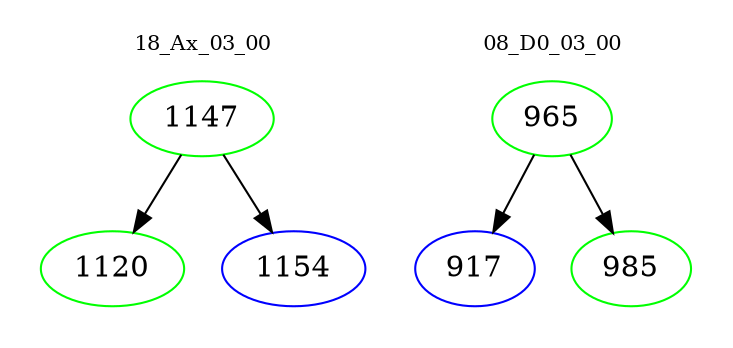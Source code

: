 digraph{
subgraph cluster_0 {
color = white
label = "18_Ax_03_00";
fontsize=10;
T0_1147 [label="1147", color="green"]
T0_1147 -> T0_1120 [color="black"]
T0_1120 [label="1120", color="green"]
T0_1147 -> T0_1154 [color="black"]
T0_1154 [label="1154", color="blue"]
}
subgraph cluster_1 {
color = white
label = "08_D0_03_00";
fontsize=10;
T1_965 [label="965", color="green"]
T1_965 -> T1_917 [color="black"]
T1_917 [label="917", color="blue"]
T1_965 -> T1_985 [color="black"]
T1_985 [label="985", color="green"]
}
}
